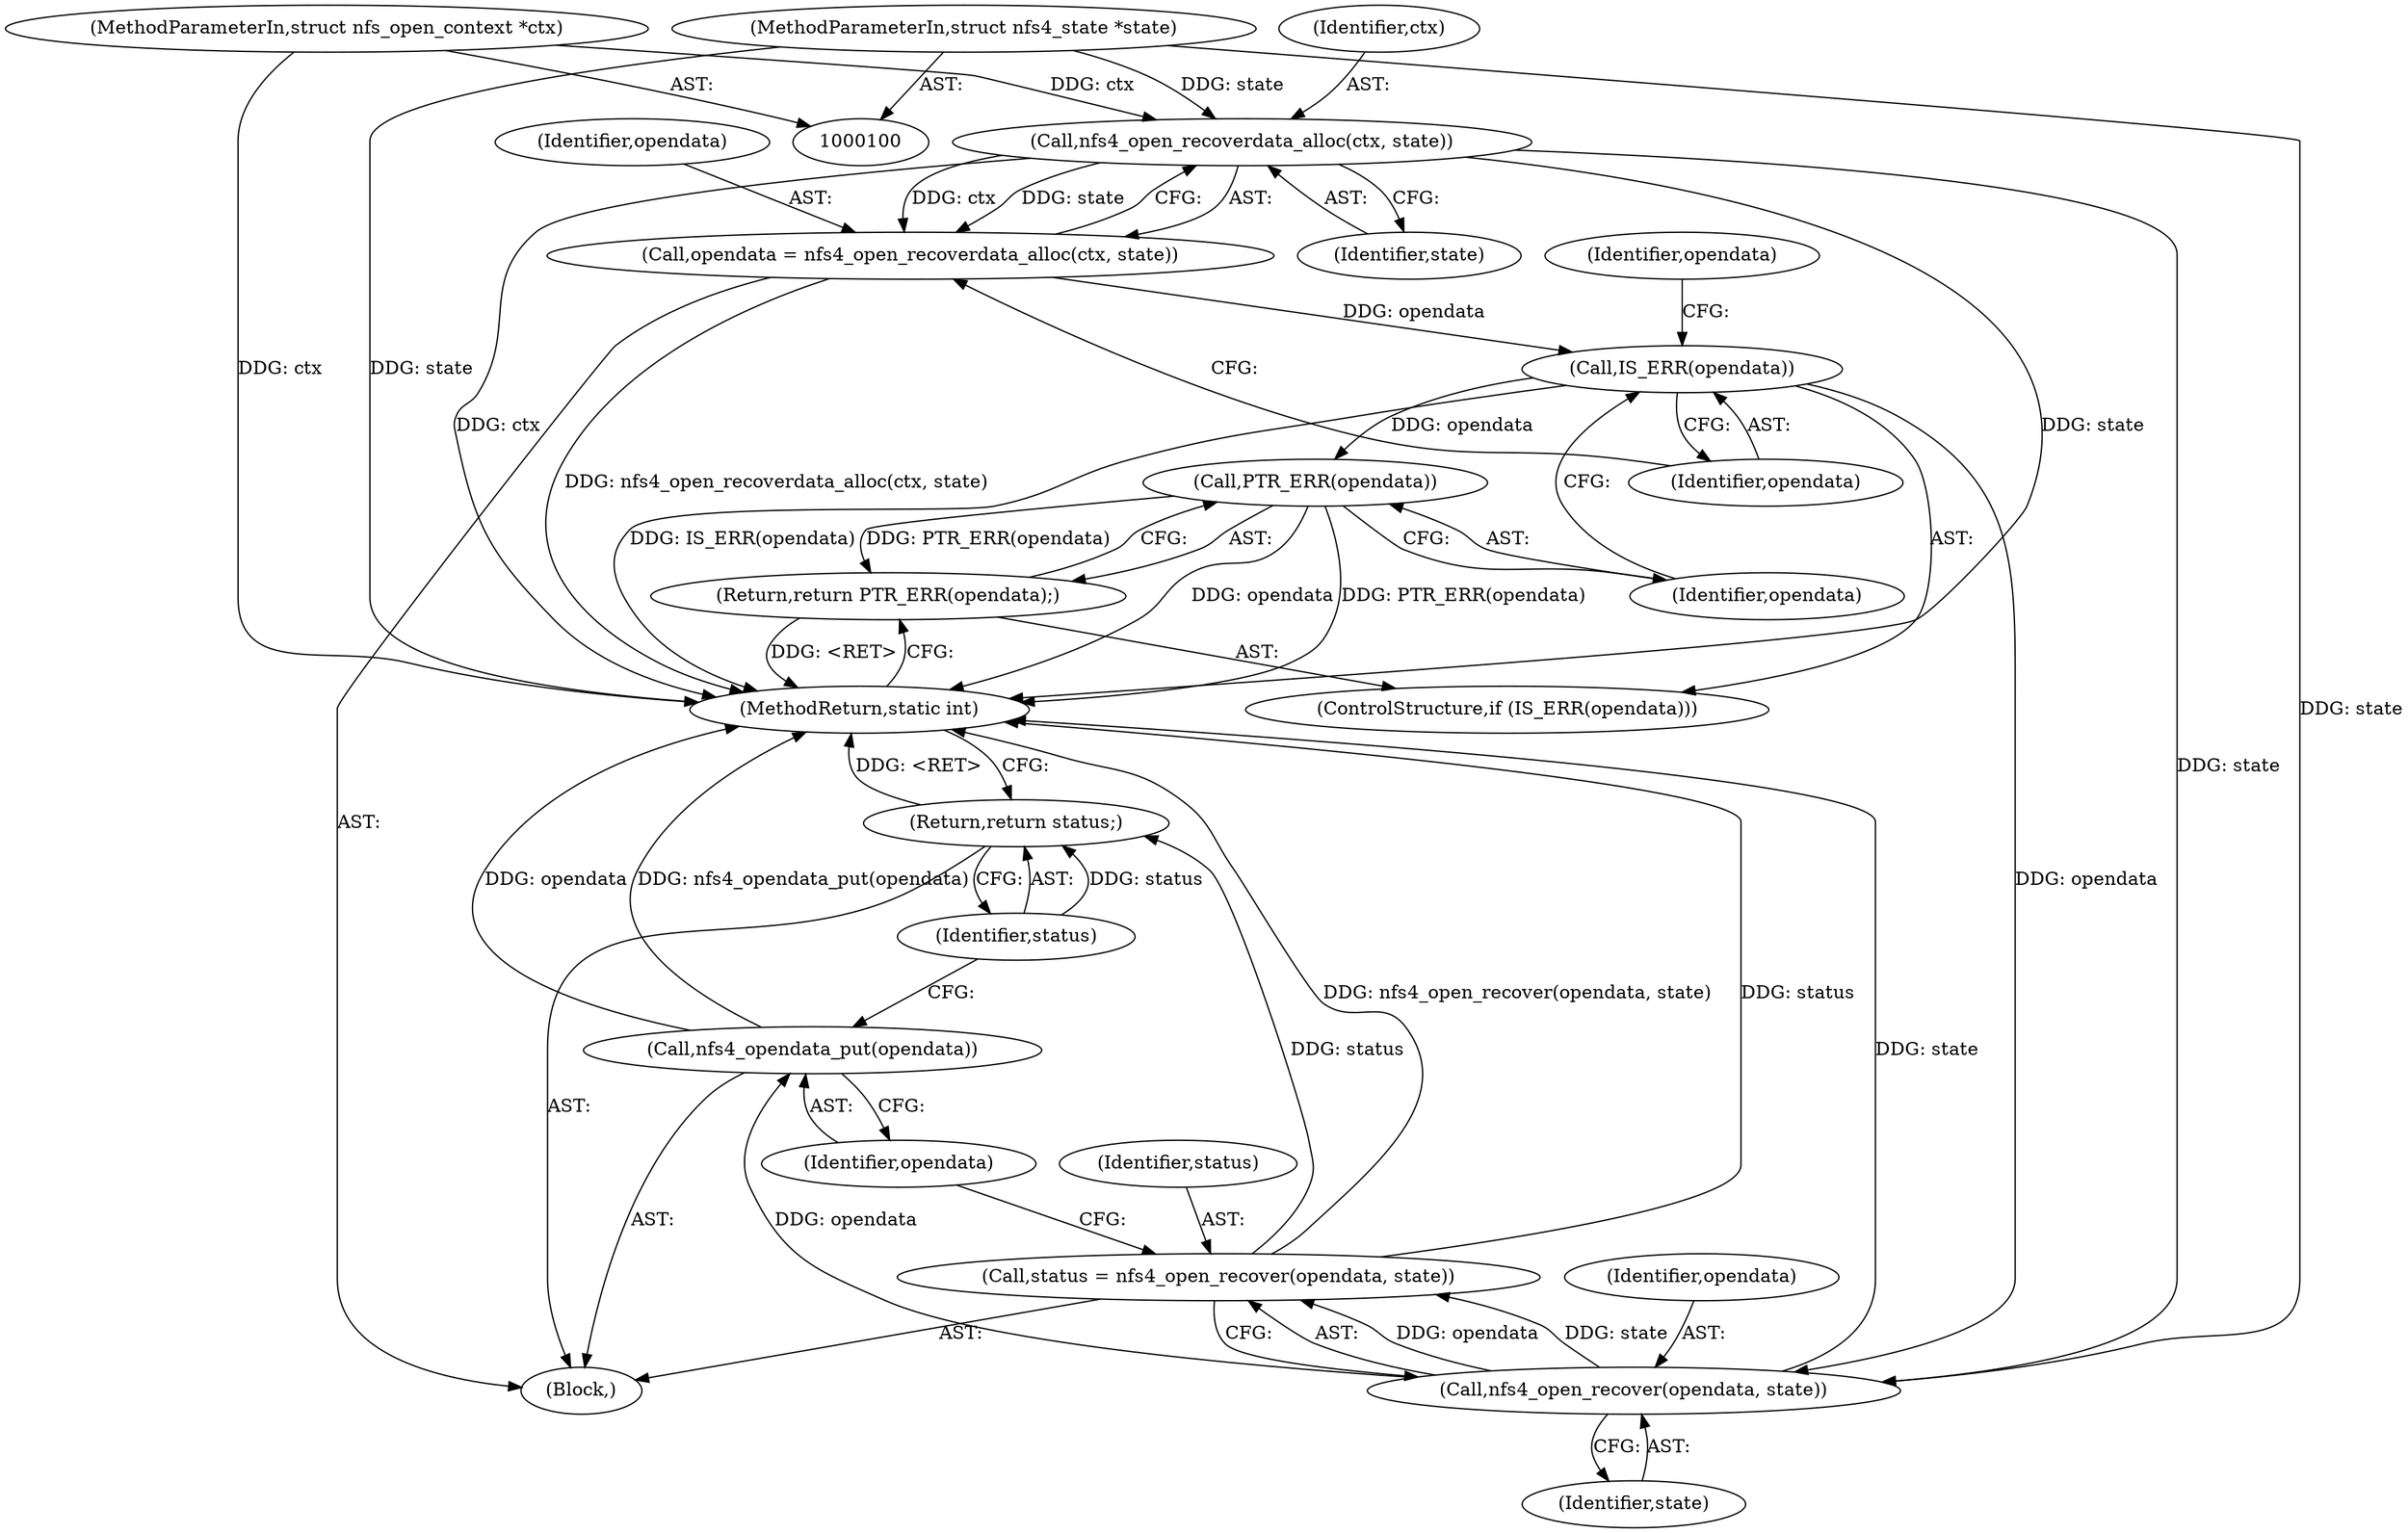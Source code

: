 digraph "0_linux_dc0b027dfadfcb8a5504f7d8052754bf8d501ab9_2@API" {
"1000113" [label="(Call,nfs4_open_recoverdata_alloc(ctx, state))"];
"1000101" [label="(MethodParameterIn,struct nfs_open_context *ctx)"];
"1000102" [label="(MethodParameterIn,struct nfs4_state *state)"];
"1000111" [label="(Call,opendata = nfs4_open_recoverdata_alloc(ctx, state))"];
"1000117" [label="(Call,IS_ERR(opendata))"];
"1000120" [label="(Call,PTR_ERR(opendata))"];
"1000119" [label="(Return,return PTR_ERR(opendata);)"];
"1000179" [label="(Call,nfs4_open_recover(opendata, state))"];
"1000177" [label="(Call,status = nfs4_open_recover(opendata, state))"];
"1000184" [label="(Return,return status;)"];
"1000182" [label="(Call,nfs4_opendata_put(opendata))"];
"1000113" [label="(Call,nfs4_open_recoverdata_alloc(ctx, state))"];
"1000185" [label="(Identifier,status)"];
"1000115" [label="(Identifier,state)"];
"1000119" [label="(Return,return PTR_ERR(opendata);)"];
"1000186" [label="(MethodReturn,static int)"];
"1000183" [label="(Identifier,opendata)"];
"1000177" [label="(Call,status = nfs4_open_recover(opendata, state))"];
"1000114" [label="(Identifier,ctx)"];
"1000181" [label="(Identifier,state)"];
"1000116" [label="(ControlStructure,if (IS_ERR(opendata)))"];
"1000180" [label="(Identifier,opendata)"];
"1000125" [label="(Identifier,opendata)"];
"1000184" [label="(Return,return status;)"];
"1000111" [label="(Call,opendata = nfs4_open_recoverdata_alloc(ctx, state))"];
"1000117" [label="(Call,IS_ERR(opendata))"];
"1000178" [label="(Identifier,status)"];
"1000112" [label="(Identifier,opendata)"];
"1000103" [label="(Block,)"];
"1000101" [label="(MethodParameterIn,struct nfs_open_context *ctx)"];
"1000120" [label="(Call,PTR_ERR(opendata))"];
"1000179" [label="(Call,nfs4_open_recover(opendata, state))"];
"1000118" [label="(Identifier,opendata)"];
"1000121" [label="(Identifier,opendata)"];
"1000102" [label="(MethodParameterIn,struct nfs4_state *state)"];
"1000182" [label="(Call,nfs4_opendata_put(opendata))"];
"1000113" -> "1000111"  [label="AST: "];
"1000113" -> "1000115"  [label="CFG: "];
"1000114" -> "1000113"  [label="AST: "];
"1000115" -> "1000113"  [label="AST: "];
"1000111" -> "1000113"  [label="CFG: "];
"1000113" -> "1000186"  [label="DDG: ctx"];
"1000113" -> "1000186"  [label="DDG: state"];
"1000113" -> "1000111"  [label="DDG: ctx"];
"1000113" -> "1000111"  [label="DDG: state"];
"1000101" -> "1000113"  [label="DDG: ctx"];
"1000102" -> "1000113"  [label="DDG: state"];
"1000113" -> "1000179"  [label="DDG: state"];
"1000101" -> "1000100"  [label="AST: "];
"1000101" -> "1000186"  [label="DDG: ctx"];
"1000102" -> "1000100"  [label="AST: "];
"1000102" -> "1000186"  [label="DDG: state"];
"1000102" -> "1000179"  [label="DDG: state"];
"1000111" -> "1000103"  [label="AST: "];
"1000112" -> "1000111"  [label="AST: "];
"1000118" -> "1000111"  [label="CFG: "];
"1000111" -> "1000186"  [label="DDG: nfs4_open_recoverdata_alloc(ctx, state)"];
"1000111" -> "1000117"  [label="DDG: opendata"];
"1000117" -> "1000116"  [label="AST: "];
"1000117" -> "1000118"  [label="CFG: "];
"1000118" -> "1000117"  [label="AST: "];
"1000121" -> "1000117"  [label="CFG: "];
"1000125" -> "1000117"  [label="CFG: "];
"1000117" -> "1000186"  [label="DDG: IS_ERR(opendata)"];
"1000117" -> "1000120"  [label="DDG: opendata"];
"1000117" -> "1000179"  [label="DDG: opendata"];
"1000120" -> "1000119"  [label="AST: "];
"1000120" -> "1000121"  [label="CFG: "];
"1000121" -> "1000120"  [label="AST: "];
"1000119" -> "1000120"  [label="CFG: "];
"1000120" -> "1000186"  [label="DDG: opendata"];
"1000120" -> "1000186"  [label="DDG: PTR_ERR(opendata)"];
"1000120" -> "1000119"  [label="DDG: PTR_ERR(opendata)"];
"1000119" -> "1000116"  [label="AST: "];
"1000186" -> "1000119"  [label="CFG: "];
"1000119" -> "1000186"  [label="DDG: <RET>"];
"1000179" -> "1000177"  [label="AST: "];
"1000179" -> "1000181"  [label="CFG: "];
"1000180" -> "1000179"  [label="AST: "];
"1000181" -> "1000179"  [label="AST: "];
"1000177" -> "1000179"  [label="CFG: "];
"1000179" -> "1000186"  [label="DDG: state"];
"1000179" -> "1000177"  [label="DDG: opendata"];
"1000179" -> "1000177"  [label="DDG: state"];
"1000179" -> "1000182"  [label="DDG: opendata"];
"1000177" -> "1000103"  [label="AST: "];
"1000178" -> "1000177"  [label="AST: "];
"1000183" -> "1000177"  [label="CFG: "];
"1000177" -> "1000186"  [label="DDG: nfs4_open_recover(opendata, state)"];
"1000177" -> "1000186"  [label="DDG: status"];
"1000177" -> "1000184"  [label="DDG: status"];
"1000184" -> "1000103"  [label="AST: "];
"1000184" -> "1000185"  [label="CFG: "];
"1000185" -> "1000184"  [label="AST: "];
"1000186" -> "1000184"  [label="CFG: "];
"1000184" -> "1000186"  [label="DDG: <RET>"];
"1000185" -> "1000184"  [label="DDG: status"];
"1000182" -> "1000103"  [label="AST: "];
"1000182" -> "1000183"  [label="CFG: "];
"1000183" -> "1000182"  [label="AST: "];
"1000185" -> "1000182"  [label="CFG: "];
"1000182" -> "1000186"  [label="DDG: nfs4_opendata_put(opendata)"];
"1000182" -> "1000186"  [label="DDG: opendata"];
}
